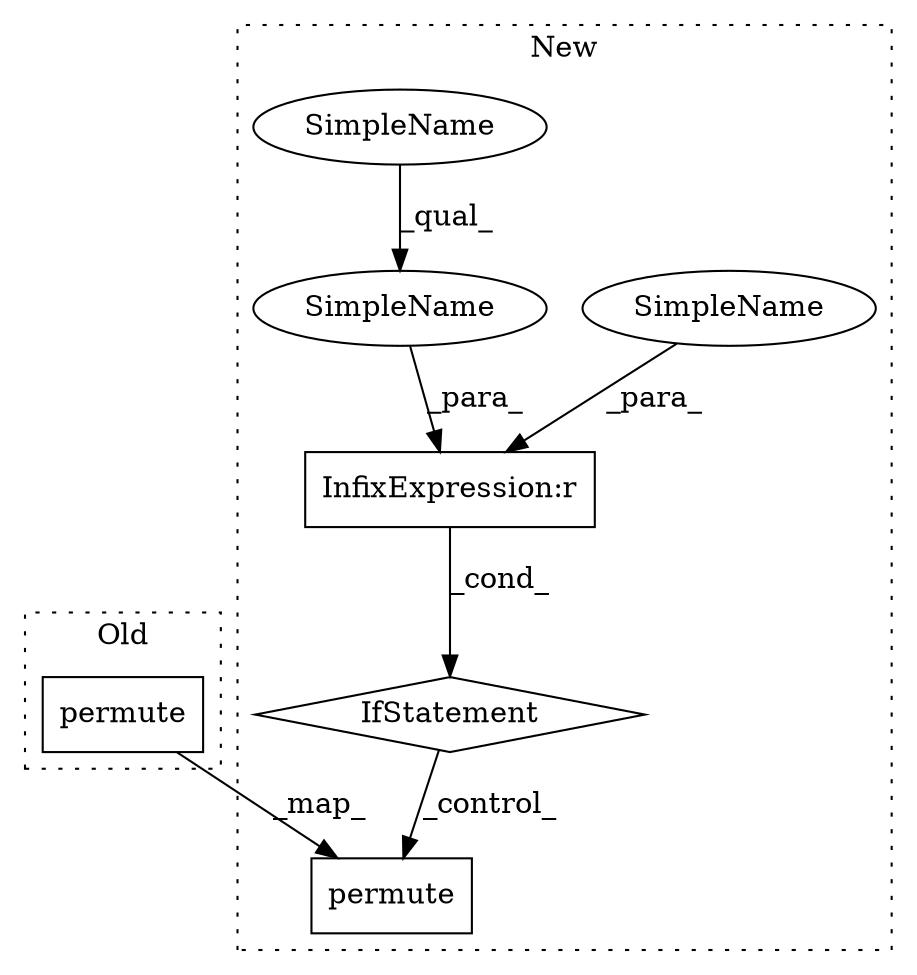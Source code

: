 digraph G {
subgraph cluster0 {
1 [label="permute" a="32" s="4298,4313" l="8,1" shape="box"];
label = "Old";
style="dotted";
}
subgraph cluster1 {
2 [label="permute" a="32" s="4785,4800" l="8,1" shape="box"];
3 [label="InfixExpression:r" a="27" s="4733" l="4" shape="box"];
4 [label="SimpleName" a="42" s="4737" l="13" shape="ellipse"];
5 [label="IfStatement" a="25" s="4716,4750" l="4,1" shape="diamond"];
6 [label="SimpleName" a="42" s="4720" l="13" shape="ellipse"];
7 [label="SimpleName" a="42" s="4737" l="9" shape="ellipse"];
label = "New";
style="dotted";
}
1 -> 2 [label="_map_"];
3 -> 5 [label="_cond_"];
4 -> 3 [label="_para_"];
5 -> 2 [label="_control_"];
6 -> 3 [label="_para_"];
7 -> 4 [label="_qual_"];
}